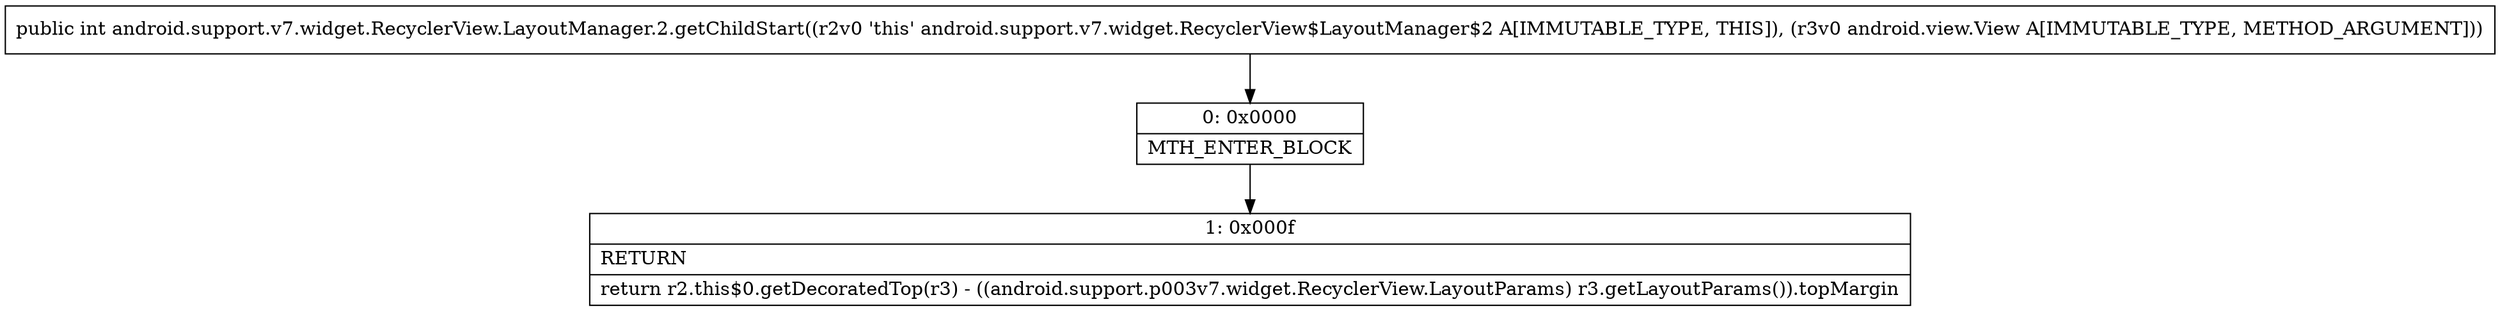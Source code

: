 digraph "CFG forandroid.support.v7.widget.RecyclerView.LayoutManager.2.getChildStart(Landroid\/view\/View;)I" {
Node_0 [shape=record,label="{0\:\ 0x0000|MTH_ENTER_BLOCK\l}"];
Node_1 [shape=record,label="{1\:\ 0x000f|RETURN\l|return r2.this$0.getDecoratedTop(r3) \- ((android.support.p003v7.widget.RecyclerView.LayoutParams) r3.getLayoutParams()).topMargin\l}"];
MethodNode[shape=record,label="{public int android.support.v7.widget.RecyclerView.LayoutManager.2.getChildStart((r2v0 'this' android.support.v7.widget.RecyclerView$LayoutManager$2 A[IMMUTABLE_TYPE, THIS]), (r3v0 android.view.View A[IMMUTABLE_TYPE, METHOD_ARGUMENT])) }"];
MethodNode -> Node_0;
Node_0 -> Node_1;
}

